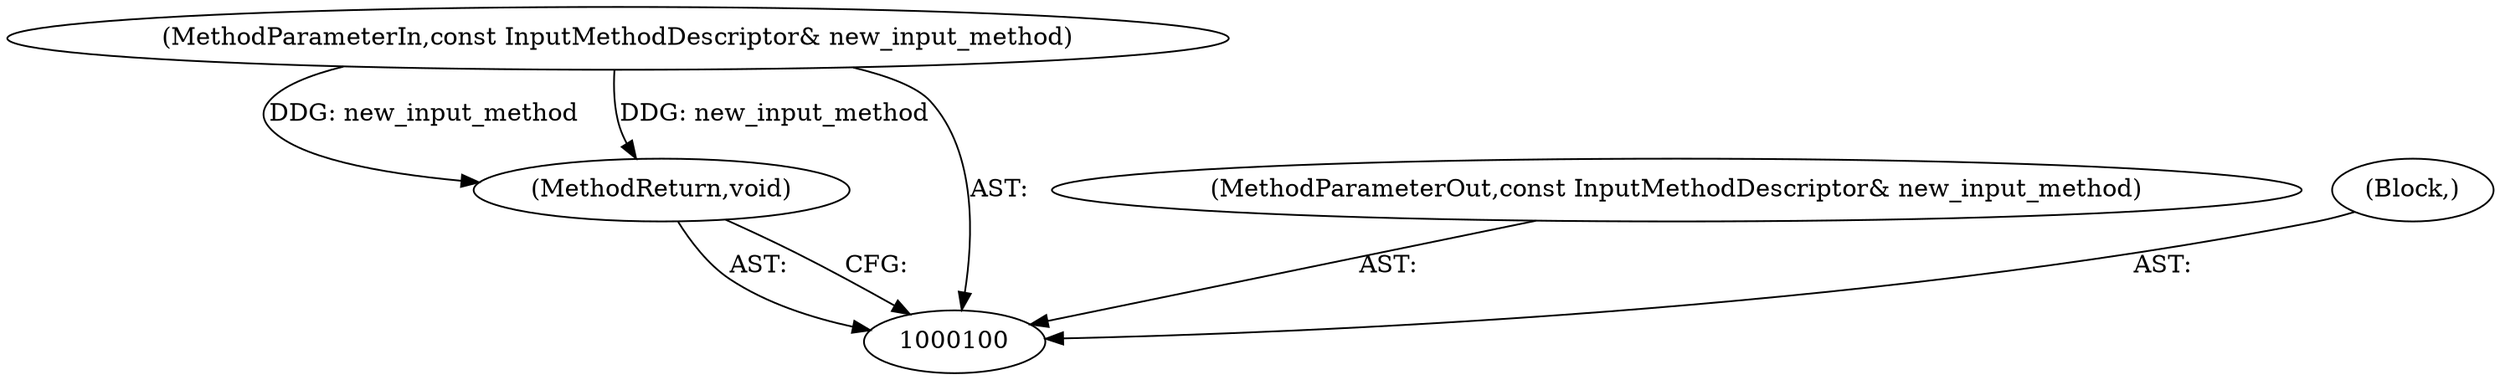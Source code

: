 digraph "0_Chrome_dc7b094a338c6c521f918f478e993f0f74bbea0d_2" {
"1000103" [label="(MethodReturn,void)"];
"1000101" [label="(MethodParameterIn,const InputMethodDescriptor& new_input_method)"];
"1000107" [label="(MethodParameterOut,const InputMethodDescriptor& new_input_method)"];
"1000102" [label="(Block,)"];
"1000103" -> "1000100"  [label="AST: "];
"1000103" -> "1000100"  [label="CFG: "];
"1000101" -> "1000103"  [label="DDG: new_input_method"];
"1000101" -> "1000100"  [label="AST: "];
"1000101" -> "1000103"  [label="DDG: new_input_method"];
"1000107" -> "1000100"  [label="AST: "];
"1000102" -> "1000100"  [label="AST: "];
}
